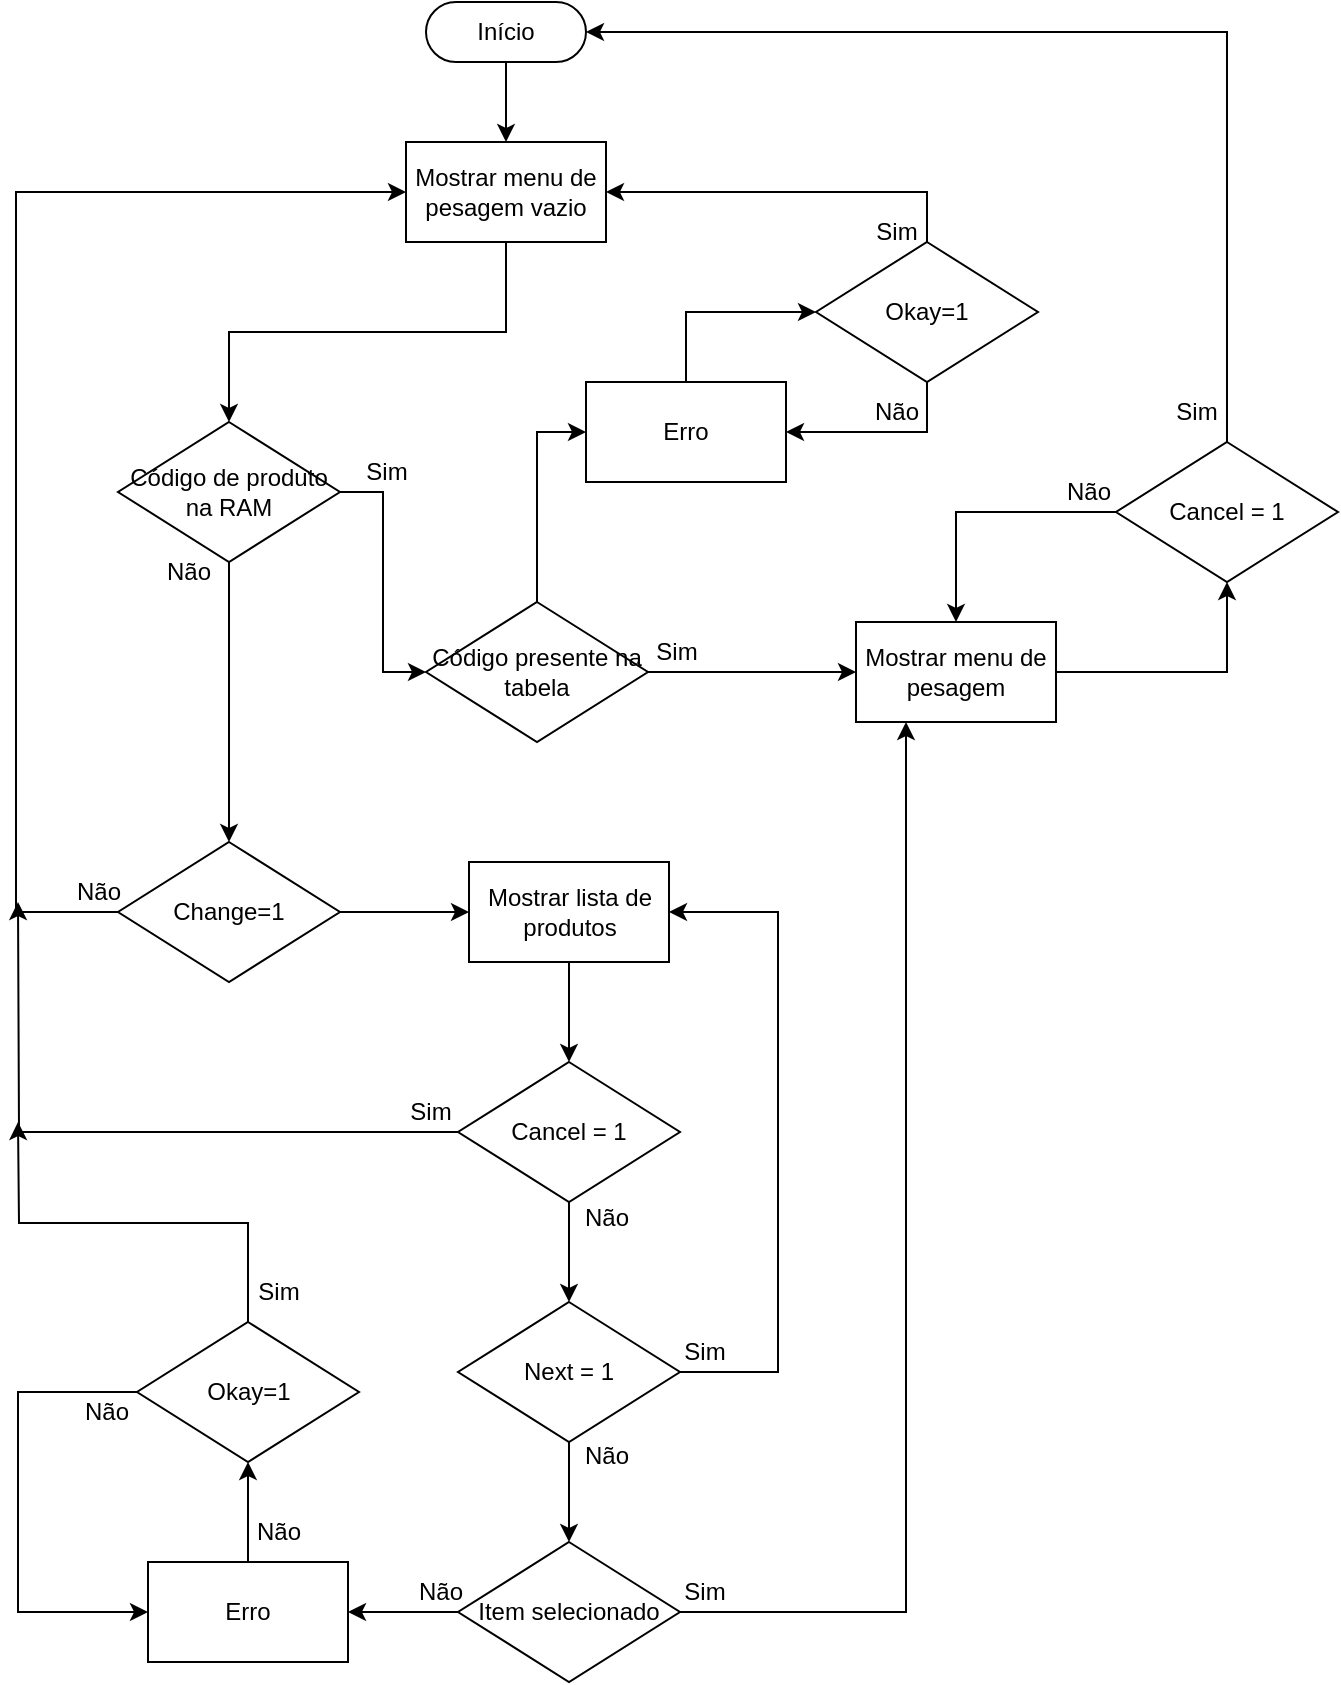 <mxfile version="26.2.10">
  <diagram name="Page-1" id="Wz7lf-9QpKGxH8kcqoVr">
    <mxGraphModel dx="1665" dy="949" grid="1" gridSize="10" guides="1" tooltips="1" connect="1" arrows="1" fold="1" page="1" pageScale="1" pageWidth="850" pageHeight="1100" math="0" shadow="0">
      <root>
        <mxCell id="0" />
        <mxCell id="1" parent="0" />
        <mxCell id="KrtiOsnqrLNsgrwErKld-3" style="edgeStyle=orthogonalEdgeStyle;rounded=0;orthogonalLoop=1;jettySize=auto;html=1;exitX=0.5;exitY=0.5;exitDx=0;exitDy=15;exitPerimeter=0;entryX=0.5;entryY=0;entryDx=0;entryDy=0;" edge="1" parent="1" source="KrtiOsnqrLNsgrwErKld-1" target="KrtiOsnqrLNsgrwErKld-2">
          <mxGeometry relative="1" as="geometry" />
        </mxCell>
        <mxCell id="KrtiOsnqrLNsgrwErKld-1" value="Início" style="html=1;dashed=0;whiteSpace=wrap;shape=mxgraph.dfd.start" vertex="1" parent="1">
          <mxGeometry x="385" y="30" width="80" height="30" as="geometry" />
        </mxCell>
        <mxCell id="KrtiOsnqrLNsgrwErKld-5" style="edgeStyle=orthogonalEdgeStyle;rounded=0;orthogonalLoop=1;jettySize=auto;html=1;exitX=0.5;exitY=1;exitDx=0;exitDy=0;entryX=0.5;entryY=0;entryDx=0;entryDy=0;" edge="1" parent="1" source="KrtiOsnqrLNsgrwErKld-2" target="KrtiOsnqrLNsgrwErKld-4">
          <mxGeometry relative="1" as="geometry" />
        </mxCell>
        <mxCell id="KrtiOsnqrLNsgrwErKld-2" value="Mostrar menu de pesagem vazio" style="html=1;dashed=0;whiteSpace=wrap;" vertex="1" parent="1">
          <mxGeometry x="375" y="100" width="100" height="50" as="geometry" />
        </mxCell>
        <mxCell id="KrtiOsnqrLNsgrwErKld-11" style="edgeStyle=orthogonalEdgeStyle;rounded=0;orthogonalLoop=1;jettySize=auto;html=1;exitX=0.5;exitY=1;exitDx=0;exitDy=0;entryX=0.5;entryY=0;entryDx=0;entryDy=0;" edge="1" parent="1" source="KrtiOsnqrLNsgrwErKld-4" target="KrtiOsnqrLNsgrwErKld-10">
          <mxGeometry relative="1" as="geometry" />
        </mxCell>
        <mxCell id="KrtiOsnqrLNsgrwErKld-13" style="edgeStyle=orthogonalEdgeStyle;rounded=0;orthogonalLoop=1;jettySize=auto;html=1;exitX=1;exitY=0.5;exitDx=0;exitDy=0;entryX=0;entryY=0.5;entryDx=0;entryDy=0;" edge="1" parent="1" source="KrtiOsnqrLNsgrwErKld-4" target="KrtiOsnqrLNsgrwErKld-14">
          <mxGeometry relative="1" as="geometry">
            <mxPoint x="560" y="274.857" as="targetPoint" />
          </mxGeometry>
        </mxCell>
        <mxCell id="KrtiOsnqrLNsgrwErKld-4" value="&lt;div align=&quot;center&quot;&gt;&lt;font&gt;Código de produto na RAM&lt;/font&gt;&lt;/div&gt;" style="shape=rhombus;html=1;dashed=0;whiteSpace=wrap;perimeter=rhombusPerimeter;align=center;" vertex="1" parent="1">
          <mxGeometry x="231" y="240" width="111" height="70" as="geometry" />
        </mxCell>
        <mxCell id="KrtiOsnqrLNsgrwErKld-12" style="edgeStyle=orthogonalEdgeStyle;rounded=0;orthogonalLoop=1;jettySize=auto;html=1;exitX=0;exitY=0.5;exitDx=0;exitDy=0;entryX=0;entryY=0.5;entryDx=0;entryDy=0;" edge="1" parent="1" source="KrtiOsnqrLNsgrwErKld-10" target="KrtiOsnqrLNsgrwErKld-2">
          <mxGeometry relative="1" as="geometry">
            <Array as="points">
              <mxPoint x="180" y="485" />
              <mxPoint x="180" y="125" />
            </Array>
          </mxGeometry>
        </mxCell>
        <mxCell id="KrtiOsnqrLNsgrwErKld-25" style="edgeStyle=orthogonalEdgeStyle;rounded=0;orthogonalLoop=1;jettySize=auto;html=1;exitX=1;exitY=0.5;exitDx=0;exitDy=0;entryX=0;entryY=0.5;entryDx=0;entryDy=0;" edge="1" parent="1" source="KrtiOsnqrLNsgrwErKld-10" target="KrtiOsnqrLNsgrwErKld-21">
          <mxGeometry relative="1" as="geometry" />
        </mxCell>
        <mxCell id="KrtiOsnqrLNsgrwErKld-10" value="Change=1" style="shape=rhombus;html=1;dashed=0;whiteSpace=wrap;perimeter=rhombusPerimeter;align=center;" vertex="1" parent="1">
          <mxGeometry x="231" y="450" width="111" height="70" as="geometry" />
        </mxCell>
        <mxCell id="KrtiOsnqrLNsgrwErKld-16" style="edgeStyle=orthogonalEdgeStyle;rounded=0;orthogonalLoop=1;jettySize=auto;html=1;exitX=1;exitY=0.5;exitDx=0;exitDy=0;" edge="1" parent="1" source="KrtiOsnqrLNsgrwErKld-14" target="KrtiOsnqrLNsgrwErKld-15">
          <mxGeometry relative="1" as="geometry" />
        </mxCell>
        <mxCell id="KrtiOsnqrLNsgrwErKld-56" style="edgeStyle=orthogonalEdgeStyle;rounded=0;orthogonalLoop=1;jettySize=auto;html=1;exitX=0.5;exitY=0;exitDx=0;exitDy=0;entryX=0;entryY=0.5;entryDx=0;entryDy=0;" edge="1" parent="1" source="KrtiOsnqrLNsgrwErKld-14" target="KrtiOsnqrLNsgrwErKld-40">
          <mxGeometry relative="1" as="geometry" />
        </mxCell>
        <mxCell id="KrtiOsnqrLNsgrwErKld-14" value="Código presente na tabela" style="shape=rhombus;html=1;dashed=0;whiteSpace=wrap;perimeter=rhombusPerimeter;align=center;" vertex="1" parent="1">
          <mxGeometry x="385" y="330" width="111" height="70" as="geometry" />
        </mxCell>
        <mxCell id="KrtiOsnqrLNsgrwErKld-64" style="edgeStyle=orthogonalEdgeStyle;rounded=0;orthogonalLoop=1;jettySize=auto;html=1;exitX=1;exitY=0.5;exitDx=0;exitDy=0;entryX=0.5;entryY=1;entryDx=0;entryDy=0;" edge="1" parent="1" source="KrtiOsnqrLNsgrwErKld-15" target="KrtiOsnqrLNsgrwErKld-60">
          <mxGeometry relative="1" as="geometry" />
        </mxCell>
        <mxCell id="KrtiOsnqrLNsgrwErKld-15" value="Mostrar menu de pesagem" style="html=1;dashed=0;whiteSpace=wrap;" vertex="1" parent="1">
          <mxGeometry x="600" y="340" width="100" height="50" as="geometry" />
        </mxCell>
        <mxCell id="KrtiOsnqrLNsgrwErKld-17" value="Sim" style="text;html=1;align=center;verticalAlign=middle;resizable=0;points=[];autosize=1;strokeColor=none;fillColor=none;" vertex="1" parent="1">
          <mxGeometry x="345" y="250" width="40" height="30" as="geometry" />
        </mxCell>
        <mxCell id="KrtiOsnqrLNsgrwErKld-18" value="Sim" style="text;html=1;align=center;verticalAlign=middle;resizable=0;points=[];autosize=1;strokeColor=none;fillColor=none;" vertex="1" parent="1">
          <mxGeometry x="490" y="340" width="40" height="30" as="geometry" />
        </mxCell>
        <mxCell id="KrtiOsnqrLNsgrwErKld-19" value="Não" style="text;html=1;align=center;verticalAlign=middle;resizable=0;points=[];autosize=1;strokeColor=none;fillColor=none;" vertex="1" parent="1">
          <mxGeometry x="240.5" y="300" width="50" height="30" as="geometry" />
        </mxCell>
        <mxCell id="KrtiOsnqrLNsgrwErKld-20" value="Não" style="text;html=1;align=center;verticalAlign=middle;resizable=0;points=[];autosize=1;strokeColor=none;fillColor=none;" vertex="1" parent="1">
          <mxGeometry x="196" y="460" width="50" height="30" as="geometry" />
        </mxCell>
        <mxCell id="KrtiOsnqrLNsgrwErKld-23" style="edgeStyle=orthogonalEdgeStyle;rounded=0;orthogonalLoop=1;jettySize=auto;html=1;exitX=0.5;exitY=1;exitDx=0;exitDy=0;entryX=0.5;entryY=0;entryDx=0;entryDy=0;" edge="1" parent="1" source="KrtiOsnqrLNsgrwErKld-21" target="KrtiOsnqrLNsgrwErKld-22">
          <mxGeometry relative="1" as="geometry" />
        </mxCell>
        <mxCell id="KrtiOsnqrLNsgrwErKld-21" value="Mostrar lista de produtos" style="html=1;dashed=0;whiteSpace=wrap;" vertex="1" parent="1">
          <mxGeometry x="406.5" y="460" width="100" height="50" as="geometry" />
        </mxCell>
        <mxCell id="KrtiOsnqrLNsgrwErKld-24" style="edgeStyle=orthogonalEdgeStyle;rounded=0;orthogonalLoop=1;jettySize=auto;html=1;exitX=0;exitY=0.5;exitDx=0;exitDy=0;" edge="1" parent="1" source="KrtiOsnqrLNsgrwErKld-22">
          <mxGeometry relative="1" as="geometry">
            <mxPoint x="181" y="480" as="targetPoint" />
          </mxGeometry>
        </mxCell>
        <mxCell id="KrtiOsnqrLNsgrwErKld-28" style="edgeStyle=orthogonalEdgeStyle;rounded=0;orthogonalLoop=1;jettySize=auto;html=1;exitX=0.5;exitY=1;exitDx=0;exitDy=0;entryX=0.5;entryY=0;entryDx=0;entryDy=0;" edge="1" parent="1" source="KrtiOsnqrLNsgrwErKld-22" target="KrtiOsnqrLNsgrwErKld-27">
          <mxGeometry relative="1" as="geometry" />
        </mxCell>
        <mxCell id="KrtiOsnqrLNsgrwErKld-22" value="Cancel = 1" style="shape=rhombus;html=1;dashed=0;whiteSpace=wrap;perimeter=rhombusPerimeter;align=center;" vertex="1" parent="1">
          <mxGeometry x="401" y="560" width="111" height="70" as="geometry" />
        </mxCell>
        <mxCell id="KrtiOsnqrLNsgrwErKld-29" style="edgeStyle=orthogonalEdgeStyle;rounded=0;orthogonalLoop=1;jettySize=auto;html=1;exitX=1;exitY=0.5;exitDx=0;exitDy=0;entryX=1;entryY=0.5;entryDx=0;entryDy=0;" edge="1" parent="1" source="KrtiOsnqrLNsgrwErKld-27" target="KrtiOsnqrLNsgrwErKld-21">
          <mxGeometry relative="1" as="geometry">
            <Array as="points">
              <mxPoint x="561" y="715" />
              <mxPoint x="561" y="485" />
            </Array>
          </mxGeometry>
        </mxCell>
        <mxCell id="KrtiOsnqrLNsgrwErKld-31" style="edgeStyle=orthogonalEdgeStyle;rounded=0;orthogonalLoop=1;jettySize=auto;html=1;exitX=0.5;exitY=1;exitDx=0;exitDy=0;entryX=0.5;entryY=0;entryDx=0;entryDy=0;" edge="1" parent="1" source="KrtiOsnqrLNsgrwErKld-27" target="KrtiOsnqrLNsgrwErKld-30">
          <mxGeometry relative="1" as="geometry" />
        </mxCell>
        <mxCell id="KrtiOsnqrLNsgrwErKld-27" value="Next = 1" style="shape=rhombus;html=1;dashed=0;whiteSpace=wrap;perimeter=rhombusPerimeter;align=center;" vertex="1" parent="1">
          <mxGeometry x="401" y="680" width="111" height="70" as="geometry" />
        </mxCell>
        <mxCell id="KrtiOsnqrLNsgrwErKld-32" style="edgeStyle=orthogonalEdgeStyle;rounded=0;orthogonalLoop=1;jettySize=auto;html=1;exitX=1;exitY=0.5;exitDx=0;exitDy=0;entryX=0.25;entryY=1;entryDx=0;entryDy=0;" edge="1" parent="1" source="KrtiOsnqrLNsgrwErKld-30" target="KrtiOsnqrLNsgrwErKld-15">
          <mxGeometry relative="1" as="geometry" />
        </mxCell>
        <mxCell id="KrtiOsnqrLNsgrwErKld-34" style="edgeStyle=orthogonalEdgeStyle;rounded=0;orthogonalLoop=1;jettySize=auto;html=1;exitX=0;exitY=0.5;exitDx=0;exitDy=0;entryX=1;entryY=0.5;entryDx=0;entryDy=0;" edge="1" parent="1" source="KrtiOsnqrLNsgrwErKld-30" target="KrtiOsnqrLNsgrwErKld-33">
          <mxGeometry relative="1" as="geometry" />
        </mxCell>
        <mxCell id="KrtiOsnqrLNsgrwErKld-30" value="Item selecionado" style="shape=rhombus;html=1;dashed=0;whiteSpace=wrap;perimeter=rhombusPerimeter;align=center;" vertex="1" parent="1">
          <mxGeometry x="401" y="800" width="111" height="70" as="geometry" />
        </mxCell>
        <mxCell id="KrtiOsnqrLNsgrwErKld-37" style="edgeStyle=orthogonalEdgeStyle;rounded=0;orthogonalLoop=1;jettySize=auto;html=1;exitX=0.5;exitY=0;exitDx=0;exitDy=0;entryX=0.5;entryY=1;entryDx=0;entryDy=0;" edge="1" parent="1" source="KrtiOsnqrLNsgrwErKld-33" target="KrtiOsnqrLNsgrwErKld-36">
          <mxGeometry relative="1" as="geometry" />
        </mxCell>
        <mxCell id="KrtiOsnqrLNsgrwErKld-33" value="Erro" style="html=1;dashed=0;whiteSpace=wrap;" vertex="1" parent="1">
          <mxGeometry x="246" y="810" width="100" height="50" as="geometry" />
        </mxCell>
        <mxCell id="KrtiOsnqrLNsgrwErKld-38" style="edgeStyle=orthogonalEdgeStyle;rounded=0;orthogonalLoop=1;jettySize=auto;html=1;exitX=0;exitY=0.5;exitDx=0;exitDy=0;entryX=0;entryY=0.5;entryDx=0;entryDy=0;" edge="1" parent="1" source="KrtiOsnqrLNsgrwErKld-36" target="KrtiOsnqrLNsgrwErKld-33">
          <mxGeometry relative="1" as="geometry">
            <Array as="points">
              <mxPoint x="181" y="725" />
              <mxPoint x="181" y="835" />
            </Array>
          </mxGeometry>
        </mxCell>
        <mxCell id="KrtiOsnqrLNsgrwErKld-39" style="edgeStyle=orthogonalEdgeStyle;rounded=0;orthogonalLoop=1;jettySize=auto;html=1;exitX=0.5;exitY=0;exitDx=0;exitDy=0;" edge="1" parent="1" source="KrtiOsnqrLNsgrwErKld-36">
          <mxGeometry relative="1" as="geometry">
            <mxPoint x="181" y="590" as="targetPoint" />
          </mxGeometry>
        </mxCell>
        <mxCell id="KrtiOsnqrLNsgrwErKld-36" value="Okay=1" style="shape=rhombus;html=1;dashed=0;whiteSpace=wrap;perimeter=rhombusPerimeter;align=center;" vertex="1" parent="1">
          <mxGeometry x="240.5" y="690" width="111" height="70" as="geometry" />
        </mxCell>
        <mxCell id="KrtiOsnqrLNsgrwErKld-63" style="edgeStyle=orthogonalEdgeStyle;rounded=0;orthogonalLoop=1;jettySize=auto;html=1;exitX=0.5;exitY=0;exitDx=0;exitDy=0;entryX=0;entryY=0.5;entryDx=0;entryDy=0;" edge="1" parent="1" source="KrtiOsnqrLNsgrwErKld-40" target="KrtiOsnqrLNsgrwErKld-43">
          <mxGeometry relative="1" as="geometry" />
        </mxCell>
        <mxCell id="KrtiOsnqrLNsgrwErKld-40" value="Erro" style="html=1;dashed=0;whiteSpace=wrap;" vertex="1" parent="1">
          <mxGeometry x="465" y="220" width="100" height="50" as="geometry" />
        </mxCell>
        <mxCell id="KrtiOsnqrLNsgrwErKld-61" style="edgeStyle=orthogonalEdgeStyle;rounded=0;orthogonalLoop=1;jettySize=auto;html=1;exitX=0.5;exitY=0;exitDx=0;exitDy=0;entryX=1;entryY=0.5;entryDx=0;entryDy=0;" edge="1" parent="1" source="KrtiOsnqrLNsgrwErKld-43" target="KrtiOsnqrLNsgrwErKld-2">
          <mxGeometry relative="1" as="geometry" />
        </mxCell>
        <mxCell id="KrtiOsnqrLNsgrwErKld-62" style="edgeStyle=orthogonalEdgeStyle;rounded=0;orthogonalLoop=1;jettySize=auto;html=1;exitX=0.5;exitY=1;exitDx=0;exitDy=0;entryX=1;entryY=0.5;entryDx=0;entryDy=0;" edge="1" parent="1" source="KrtiOsnqrLNsgrwErKld-43" target="KrtiOsnqrLNsgrwErKld-40">
          <mxGeometry relative="1" as="geometry" />
        </mxCell>
        <mxCell id="KrtiOsnqrLNsgrwErKld-43" value="Okay=1" style="shape=rhombus;html=1;dashed=0;whiteSpace=wrap;perimeter=rhombusPerimeter;align=center;" vertex="1" parent="1">
          <mxGeometry x="580" y="150" width="111" height="70" as="geometry" />
        </mxCell>
        <mxCell id="KrtiOsnqrLNsgrwErKld-47" value="Sim" style="text;html=1;align=center;verticalAlign=middle;resizable=0;points=[];autosize=1;strokeColor=none;fillColor=none;" vertex="1" parent="1">
          <mxGeometry x="600" y="130" width="40" height="30" as="geometry" />
        </mxCell>
        <mxCell id="KrtiOsnqrLNsgrwErKld-48" value="Sim" style="text;html=1;align=center;verticalAlign=middle;resizable=0;points=[];autosize=1;strokeColor=none;fillColor=none;" vertex="1" parent="1">
          <mxGeometry x="291" y="660" width="40" height="30" as="geometry" />
        </mxCell>
        <mxCell id="KrtiOsnqrLNsgrwErKld-49" value="Sim" style="text;html=1;align=center;verticalAlign=middle;resizable=0;points=[];autosize=1;strokeColor=none;fillColor=none;" vertex="1" parent="1">
          <mxGeometry x="366.5" y="570" width="40" height="30" as="geometry" />
        </mxCell>
        <mxCell id="KrtiOsnqrLNsgrwErKld-50" value="Sim" style="text;html=1;align=center;verticalAlign=middle;resizable=0;points=[];autosize=1;strokeColor=none;fillColor=none;" vertex="1" parent="1">
          <mxGeometry x="504" y="690" width="40" height="30" as="geometry" />
        </mxCell>
        <mxCell id="KrtiOsnqrLNsgrwErKld-51" value="Sim" style="text;html=1;align=center;verticalAlign=middle;resizable=0;points=[];autosize=1;strokeColor=none;fillColor=none;" vertex="1" parent="1">
          <mxGeometry x="504" y="810" width="40" height="30" as="geometry" />
        </mxCell>
        <mxCell id="KrtiOsnqrLNsgrwErKld-52" value="Não" style="text;html=1;align=center;verticalAlign=middle;resizable=0;points=[];autosize=1;strokeColor=none;fillColor=none;" vertex="1" parent="1">
          <mxGeometry x="450" y="623" width="50" height="30" as="geometry" />
        </mxCell>
        <mxCell id="KrtiOsnqrLNsgrwErKld-53" value="Não" style="text;html=1;align=center;verticalAlign=middle;resizable=0;points=[];autosize=1;strokeColor=none;fillColor=none;" vertex="1" parent="1">
          <mxGeometry x="450" y="742" width="50" height="30" as="geometry" />
        </mxCell>
        <mxCell id="KrtiOsnqrLNsgrwErKld-54" value="Não" style="text;html=1;align=center;verticalAlign=middle;resizable=0;points=[];autosize=1;strokeColor=none;fillColor=none;" vertex="1" parent="1">
          <mxGeometry x="366.5" y="810" width="50" height="30" as="geometry" />
        </mxCell>
        <mxCell id="KrtiOsnqrLNsgrwErKld-55" value="Não" style="text;html=1;align=center;verticalAlign=middle;resizable=0;points=[];autosize=1;strokeColor=none;fillColor=none;" vertex="1" parent="1">
          <mxGeometry x="286" y="780" width="50" height="30" as="geometry" />
        </mxCell>
        <mxCell id="KrtiOsnqrLNsgrwErKld-65" style="edgeStyle=orthogonalEdgeStyle;rounded=0;orthogonalLoop=1;jettySize=auto;html=1;exitX=0;exitY=0.5;exitDx=0;exitDy=0;entryX=0.5;entryY=0;entryDx=0;entryDy=0;" edge="1" parent="1" source="KrtiOsnqrLNsgrwErKld-60" target="KrtiOsnqrLNsgrwErKld-15">
          <mxGeometry relative="1" as="geometry" />
        </mxCell>
        <mxCell id="KrtiOsnqrLNsgrwErKld-68" style="edgeStyle=orthogonalEdgeStyle;rounded=0;orthogonalLoop=1;jettySize=auto;html=1;exitX=0.5;exitY=0;exitDx=0;exitDy=0;entryX=1;entryY=0.5;entryDx=0;entryDy=0;entryPerimeter=0;" edge="1" parent="1" source="KrtiOsnqrLNsgrwErKld-60" target="KrtiOsnqrLNsgrwErKld-1">
          <mxGeometry relative="1" as="geometry">
            <mxPoint x="790.5" y="255" as="sourcePoint" />
            <mxPoint x="635" y="125" as="targetPoint" />
            <Array as="points">
              <mxPoint x="786" y="45" />
            </Array>
          </mxGeometry>
        </mxCell>
        <mxCell id="KrtiOsnqrLNsgrwErKld-60" value="Cancel = 1" style="shape=rhombus;html=1;dashed=0;whiteSpace=wrap;perimeter=rhombusPerimeter;align=center;" vertex="1" parent="1">
          <mxGeometry x="730" y="250" width="111" height="70" as="geometry" />
        </mxCell>
        <mxCell id="KrtiOsnqrLNsgrwErKld-69" value="Sim" style="text;html=1;align=center;verticalAlign=middle;resizable=0;points=[];autosize=1;strokeColor=none;fillColor=none;" vertex="1" parent="1">
          <mxGeometry x="750" y="220" width="40" height="30" as="geometry" />
        </mxCell>
        <mxCell id="KrtiOsnqrLNsgrwErKld-72" value="Não" style="text;html=1;align=center;verticalAlign=middle;resizable=0;points=[];autosize=1;strokeColor=none;fillColor=none;" vertex="1" parent="1">
          <mxGeometry x="595" y="220" width="50" height="30" as="geometry" />
        </mxCell>
        <mxCell id="KrtiOsnqrLNsgrwErKld-73" value="Não" style="text;html=1;align=center;verticalAlign=middle;resizable=0;points=[];autosize=1;strokeColor=none;fillColor=none;" vertex="1" parent="1">
          <mxGeometry x="691" y="260" width="50" height="30" as="geometry" />
        </mxCell>
        <mxCell id="KrtiOsnqrLNsgrwErKld-74" value="Não" style="text;html=1;align=center;verticalAlign=middle;resizable=0;points=[];autosize=1;strokeColor=none;fillColor=none;" vertex="1" parent="1">
          <mxGeometry x="200" y="720" width="50" height="30" as="geometry" />
        </mxCell>
      </root>
    </mxGraphModel>
  </diagram>
</mxfile>
